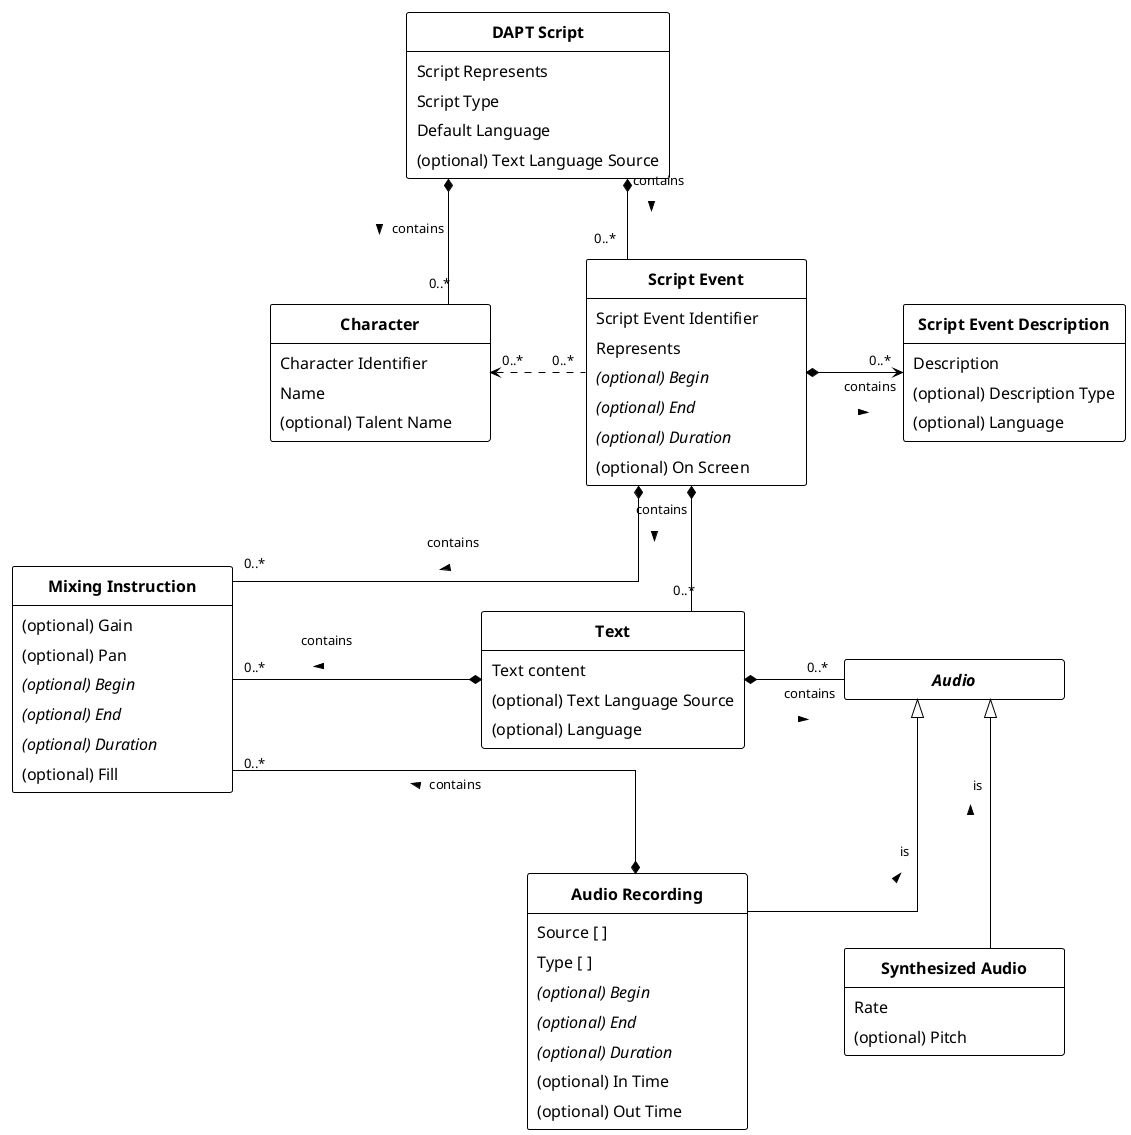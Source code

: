 @startuml class-diagram
!theme plain
!pragma ratio 1
' skinparam groupInheritance 2
skinparam linetype ortho
skinparam DefaultFontName sans-serif
skinparam DefaultFontSize 16
skinparam ArrowFontSize 13
skinparam ArrowMessageAlignment direction
skinparam Padding 4
skinparam Nodesep 70
skinparam Ranksep 80
skinparam MinClassWidth 220

Class DAPTScript as "**DAPT Script**" [[#dapt-script]] {
    Script Represents [[[#script-represents]]]
    Script Type [[[#script-type]]]
    Default Language [[[#default-language]]]
    {field} (optional) Text Language Source [[[#text-language-source]]]
}

together {
    Class Character as "**Character**" [[#character]] {
        Character Identifier [[[#dfn-character-identifier]]]
        Name [[[#dfn-character-name]]]
        {field} (optional) Talent Name [[[#dfn-character-talent-name]]]
    }

    Class ScriptEvent as "**Script Event**" [[#script-event]] {
        Script Event Identifier [[[#dfn-script-event-identifier]]]
        {field} Represents [[[#represents]]]
        {field} {abstract} (optional) Begin [[[#dfn-begin]]]
        {field} {abstract} (optional) End [[[#dfn-end]]]
        {field} {abstract} (optional) Duration [[[#dfn-duration]]]
        {field} (optional) On Screen [[[#on-screen]]]
    }

    Class ScriptEventDescription as "**Script Event Description**" [[#dfn-script-event-description]] {
        {field} Description
        {field} (optional) Description Type [[[#dfn-description-type]]]
        {field} (optional) Language
    }

    Class Text as "**Text**" [[#text]] {
        Text content [[[#dfn-text]]]
        {field} (optional) Text Language Source [[[#text-language-source]]]
        {field} (optional) Language
        ' {field} (optional) Inline Style Attributes
    }
}

together {
    abstract Class Audio as "**Audio**" [[#dfn-audio]] {
    }

    Class SynthesizedAudio as "**Synthesized Audio**" [[#dfn-synthesized-audio]] {
        Rate [[[#dfn-rate]]]
        {field} (optional) Pitch [[[#dfn-pitch]]]
    }

    Class AudioRecording as "**Audio Recording**" [[#dfn-audio-recording]] {
        Source [ ] [[[#dfn-source]]]
        Type [ ] [[[#dfn-type]]]
        {field} {abstract} (optional) Begin [[[#dfn-begin]]]
        {field} {abstract} (optional) End [[[#dfn-end]]]
        {field} {abstract} (optional) Duration [[[#dfn-duration]]]
        {field} (optional) In Time [[[#dfn-in-time]]]
        {field} (optional) Out Time [[[#dfn-out-time]]]
    }

}

class MixingInstruction as "**Mixing Instruction**" [[#dfn-mixing-instruction]] {
    {field} (optional) Gain [[[#dfn-gain]]]
    {field} (optional) Pan [[[#dfn-pan]]]
    {field} {abstract} (optional) Begin [[[#dfn-begin]]]
    {field} {abstract} (optional) End [[[#dfn-end]]]
    {field} {abstract} (optional) Duration [[[#dfn-duration]]]
    {field} (optional) Fill [[[#dfn-fill]]]
}

' MixingInstruction -[hidden]r-AudioRecording


DAPTScript *-down- "0..* " ScriptEvent : contains\n >
DAPTScript *-- "0..*" Character : contains >
ScriptEvent *-down- "0..*" MixingInstruction : contains\n >
Text *-left- "0..* " Audio : contains\n <
Text *-- "0..* " MixingInstruction : contains\n >
Character "0..*" <.right. "0..*" ScriptEvent
ScriptEvent *-left> "0..*" ScriptEventDescription : contains\n <
ScriptEvent *-down- "0..*" Text : contains\n >
AudioRecording *-- "0..* " MixingInstruction : contains >
Audio <|-down- SynthesizedAudio : is\n <
Audio <|-down- AudioRecording : is\n <

SynthesizedAudio -[hidden]r- AudioRecording

' Hidden links to persuade the layout to look nicer
' MixingInstruction -[hidden]left- Text
' Text -[hidden]down- Audio
AudioRecording -[hidden]left- SynthesizedAudio
Audio -[hidden]left- MixingInstruction
' ScriptEventDescription -[hidden]down- MixingInstruction

hide empty members
hide circle
@enduml